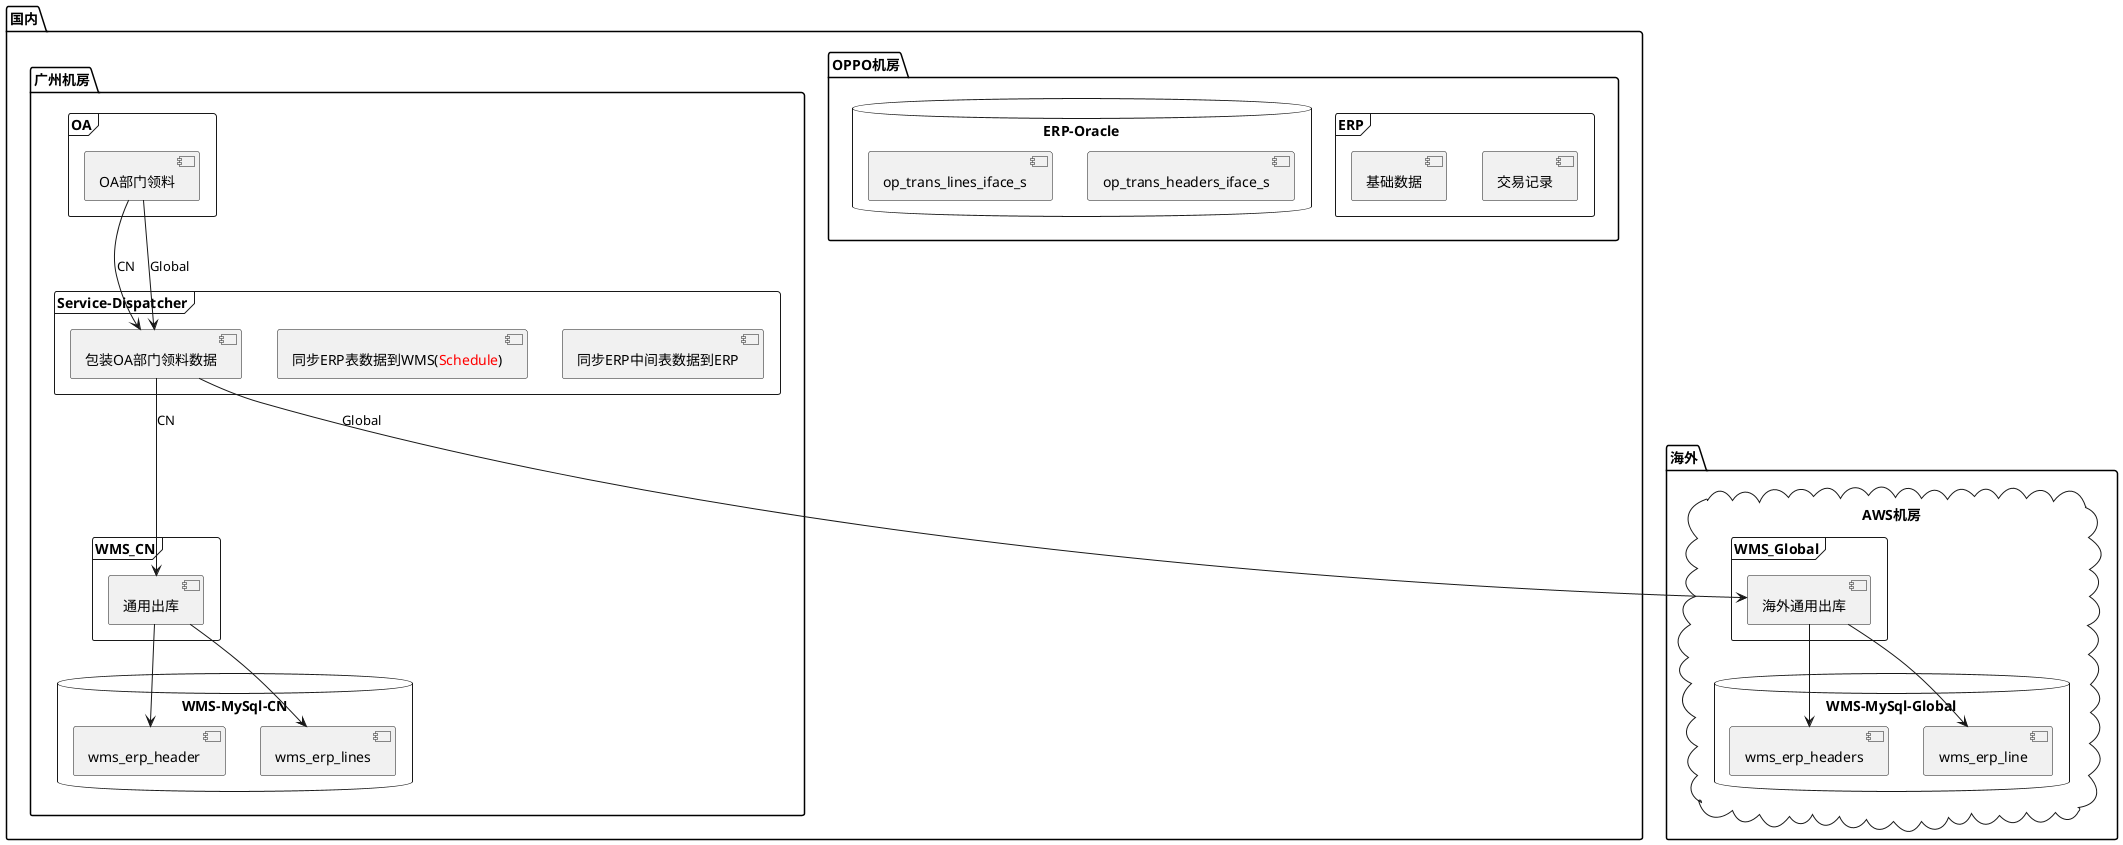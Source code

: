 @startuml
package 国内 {
    package OPPO机房 {
        frame "ERP" {
            ["交易记录"]
            ["基础数据"]
        }
        database "ERP-Oracle" {
            [op_trans_headers_iface_s]
            [op_trans_lines_iface_s]
        }
    }
    package 广州机房 {
        frame "OA" {
            ["OA部门领料"]

        }

        frame "Service-Dispatcher" {
        ["同步ERP中间表数据到ERP"]
        ["同步ERP表数据到WMS(<font color=red>Schedule</font>)"]
        ["包装OA部门领料数据"]
        }

        frame "WMS_CN" {
            ["通用出库"]
        }

        database "WMS-MySql-CN" {
            [wms_erp_header]
            [wms_erp_lines]
        }
    }
}

package 海外{
    cloud AWS机房 {
        frame "WMS_Global" {
            ["海外通用出库"]
        }

        database "WMS-MySql-Global" {
            [wms_erp_headers]
            [wms_erp_line]
        }
    }
}



["OA部门领料"]-->["包装OA部门领料数据"]:CN

["包装OA部门领料数据"]--> ["通用出库"]:CN

["通用出库"] --> [wms_erp_header]
["通用出库"] --> [wms_erp_lines]

["OA部门领料"]-->["包装OA部门领料数据"]:Global

["包装OA部门领料数据"]--> ["海外通用出库"]:Global

["海外通用出库"] -->[wms_erp_headers]
["海外通用出库"] -->[wms_erp_line]


'
'node "组件2" {
'    ["组件2.1"] - ["组件2.2"]
'    ["组件2.2"] --> [负载均衡服务器]
'}
'
'cloud {
'    [负载均衡服务器] -> [逻辑服务器1]
'    [负载均衡服务器] -> [逻辑服务器2]
'    [负载均衡服务器] -> [逻辑服务器3]
'}
'
'database "MySql" {
'    folder "This is my folder" {
'        [Folder 3]
'    }
'
'    frame "Foo" {
'        [Frame 4]
'    }
'}
'
'[逻辑服务器1] --> [Folder 3]
'[逻辑服务器2] --> [Frame 4]
'[逻辑服务器3] --> [Frame 4]


@enduml